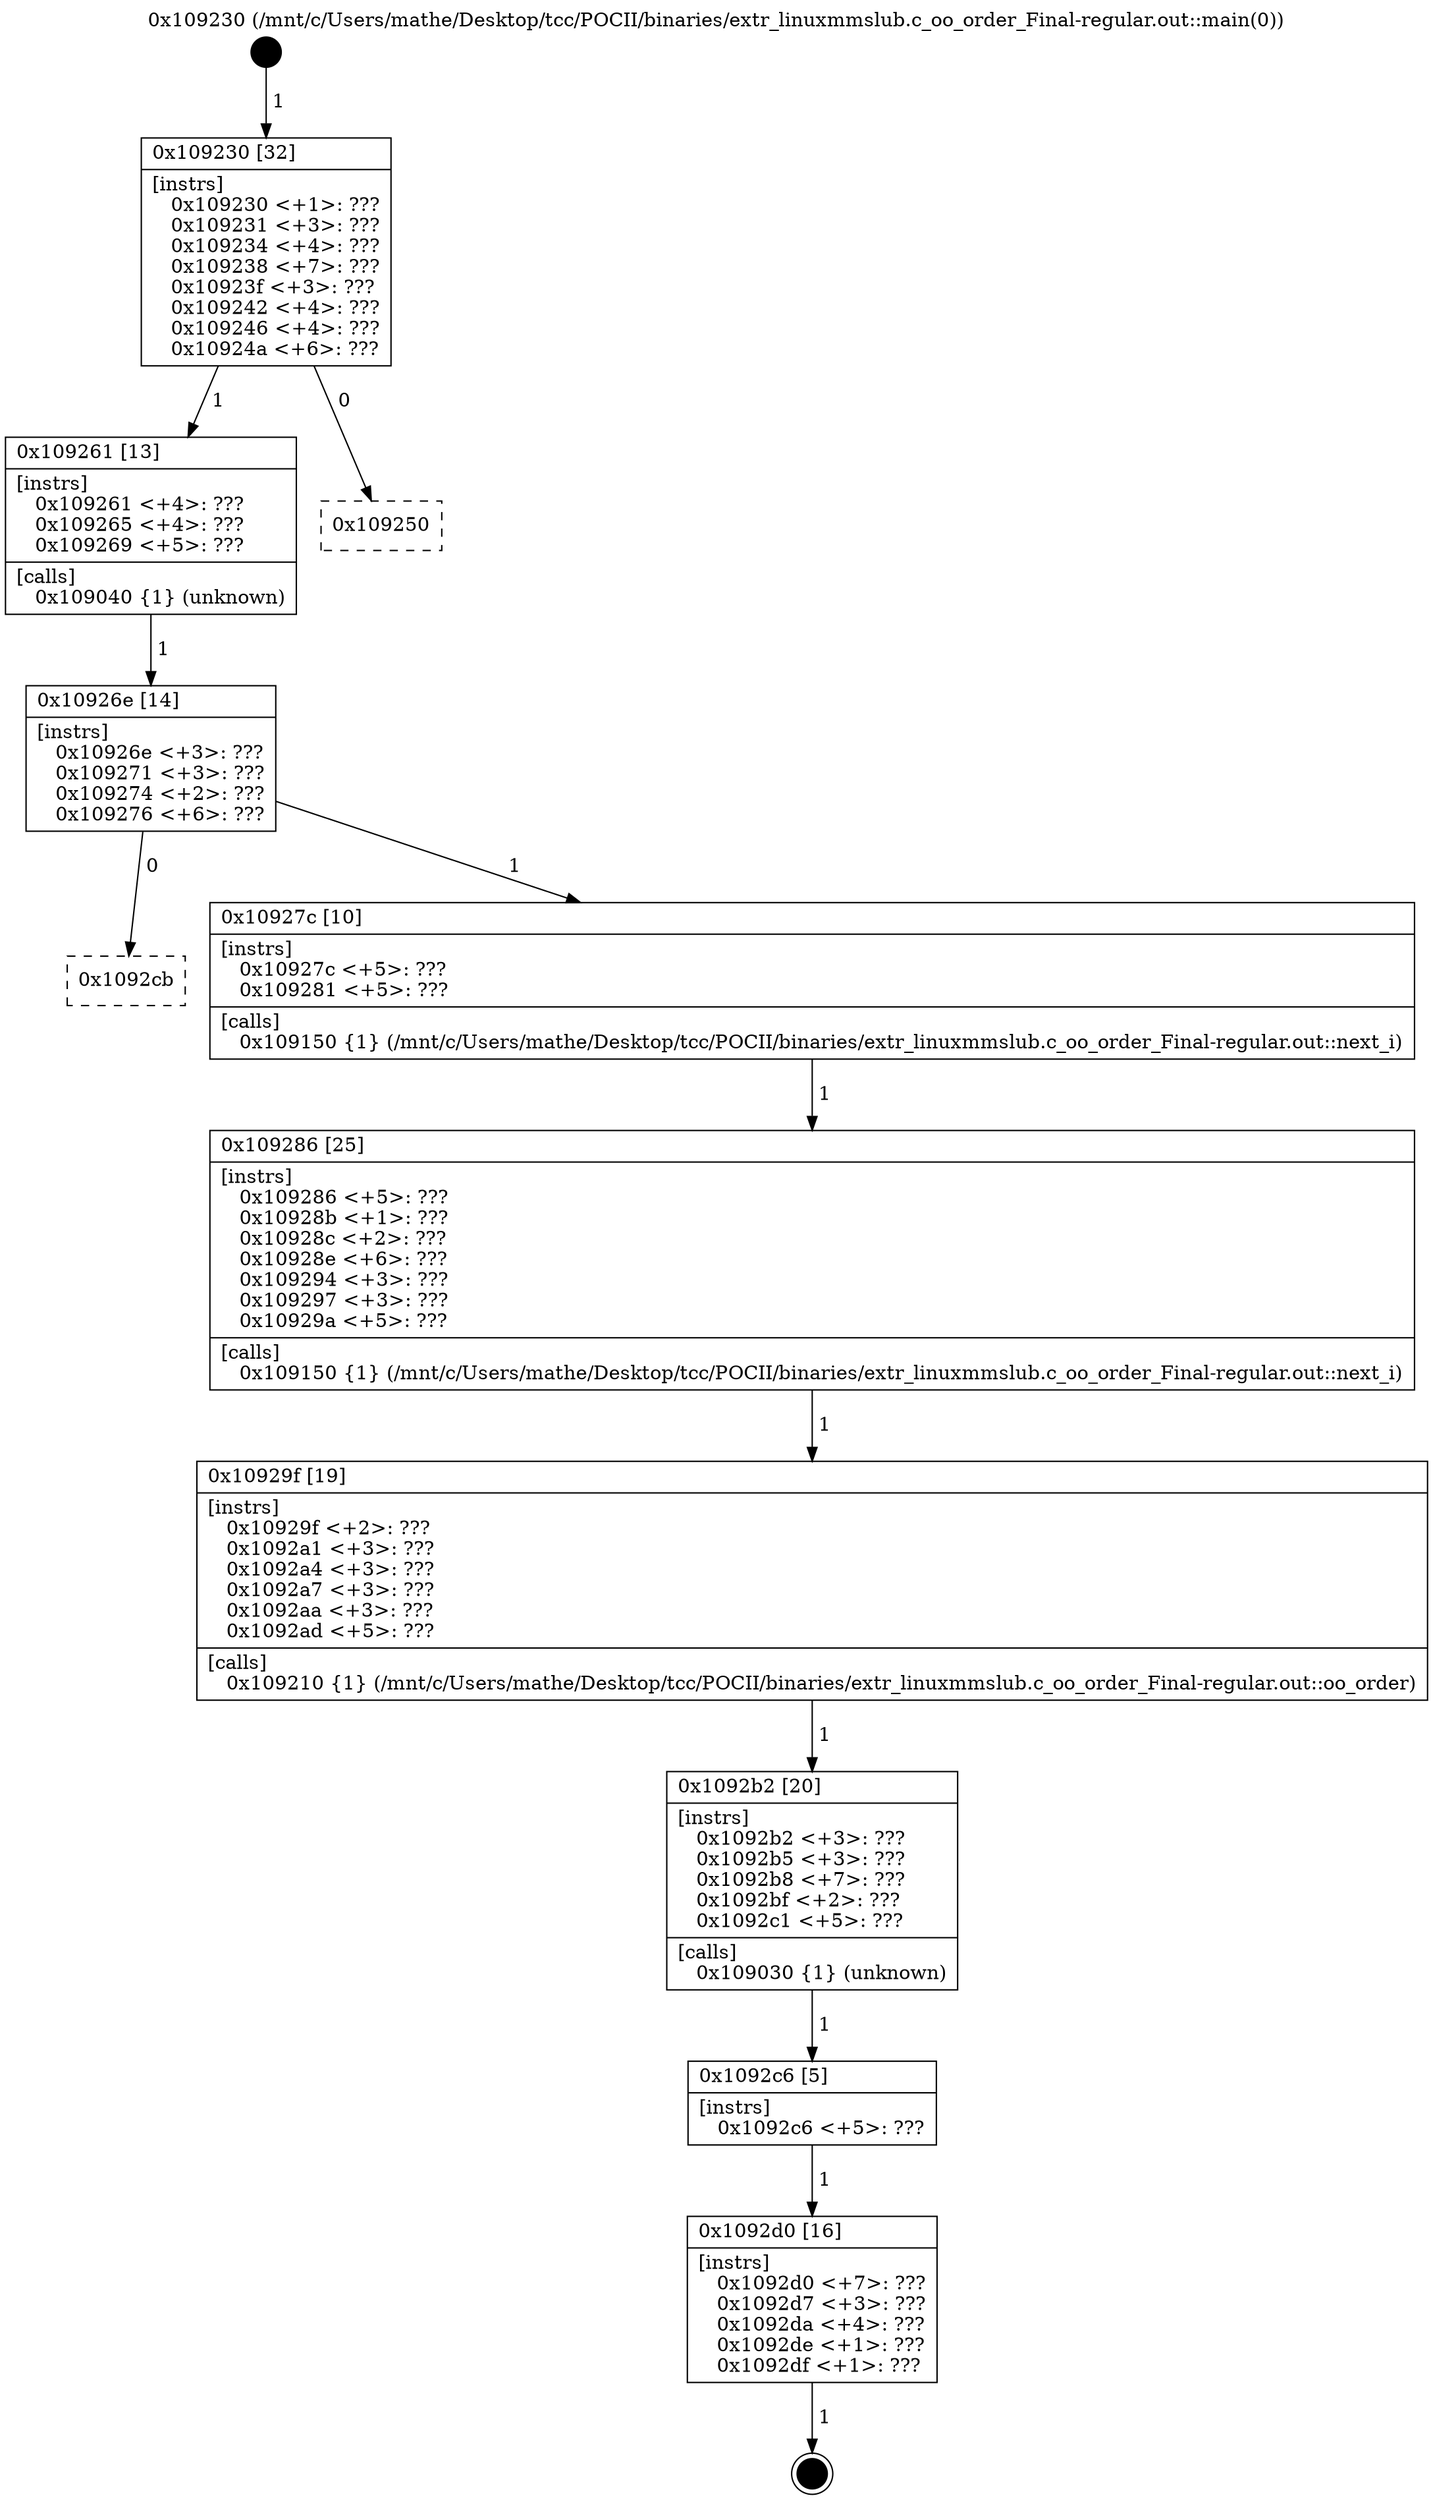 digraph "0x109230" {
  label = "0x109230 (/mnt/c/Users/mathe/Desktop/tcc/POCII/binaries/extr_linuxmmslub.c_oo_order_Final-regular.out::main(0))"
  labelloc = "t"
  node[shape=record]

  Entry [label="",width=0.3,height=0.3,shape=circle,fillcolor=black,style=filled]
  "0x109230" [label="{
     0x109230 [32]\l
     | [instrs]\l
     &nbsp;&nbsp;0x109230 \<+1\>: ???\l
     &nbsp;&nbsp;0x109231 \<+3\>: ???\l
     &nbsp;&nbsp;0x109234 \<+4\>: ???\l
     &nbsp;&nbsp;0x109238 \<+7\>: ???\l
     &nbsp;&nbsp;0x10923f \<+3\>: ???\l
     &nbsp;&nbsp;0x109242 \<+4\>: ???\l
     &nbsp;&nbsp;0x109246 \<+4\>: ???\l
     &nbsp;&nbsp;0x10924a \<+6\>: ???\l
  }"]
  "0x109261" [label="{
     0x109261 [13]\l
     | [instrs]\l
     &nbsp;&nbsp;0x109261 \<+4\>: ???\l
     &nbsp;&nbsp;0x109265 \<+4\>: ???\l
     &nbsp;&nbsp;0x109269 \<+5\>: ???\l
     | [calls]\l
     &nbsp;&nbsp;0x109040 \{1\} (unknown)\l
  }"]
  "0x109250" [label="{
     0x109250\l
  }", style=dashed]
  "0x10926e" [label="{
     0x10926e [14]\l
     | [instrs]\l
     &nbsp;&nbsp;0x10926e \<+3\>: ???\l
     &nbsp;&nbsp;0x109271 \<+3\>: ???\l
     &nbsp;&nbsp;0x109274 \<+2\>: ???\l
     &nbsp;&nbsp;0x109276 \<+6\>: ???\l
  }"]
  "0x1092cb" [label="{
     0x1092cb\l
  }", style=dashed]
  "0x10927c" [label="{
     0x10927c [10]\l
     | [instrs]\l
     &nbsp;&nbsp;0x10927c \<+5\>: ???\l
     &nbsp;&nbsp;0x109281 \<+5\>: ???\l
     | [calls]\l
     &nbsp;&nbsp;0x109150 \{1\} (/mnt/c/Users/mathe/Desktop/tcc/POCII/binaries/extr_linuxmmslub.c_oo_order_Final-regular.out::next_i)\l
  }"]
  Exit [label="",width=0.3,height=0.3,shape=circle,fillcolor=black,style=filled,peripheries=2]
  "0x109286" [label="{
     0x109286 [25]\l
     | [instrs]\l
     &nbsp;&nbsp;0x109286 \<+5\>: ???\l
     &nbsp;&nbsp;0x10928b \<+1\>: ???\l
     &nbsp;&nbsp;0x10928c \<+2\>: ???\l
     &nbsp;&nbsp;0x10928e \<+6\>: ???\l
     &nbsp;&nbsp;0x109294 \<+3\>: ???\l
     &nbsp;&nbsp;0x109297 \<+3\>: ???\l
     &nbsp;&nbsp;0x10929a \<+5\>: ???\l
     | [calls]\l
     &nbsp;&nbsp;0x109150 \{1\} (/mnt/c/Users/mathe/Desktop/tcc/POCII/binaries/extr_linuxmmslub.c_oo_order_Final-regular.out::next_i)\l
  }"]
  "0x10929f" [label="{
     0x10929f [19]\l
     | [instrs]\l
     &nbsp;&nbsp;0x10929f \<+2\>: ???\l
     &nbsp;&nbsp;0x1092a1 \<+3\>: ???\l
     &nbsp;&nbsp;0x1092a4 \<+3\>: ???\l
     &nbsp;&nbsp;0x1092a7 \<+3\>: ???\l
     &nbsp;&nbsp;0x1092aa \<+3\>: ???\l
     &nbsp;&nbsp;0x1092ad \<+5\>: ???\l
     | [calls]\l
     &nbsp;&nbsp;0x109210 \{1\} (/mnt/c/Users/mathe/Desktop/tcc/POCII/binaries/extr_linuxmmslub.c_oo_order_Final-regular.out::oo_order)\l
  }"]
  "0x1092b2" [label="{
     0x1092b2 [20]\l
     | [instrs]\l
     &nbsp;&nbsp;0x1092b2 \<+3\>: ???\l
     &nbsp;&nbsp;0x1092b5 \<+3\>: ???\l
     &nbsp;&nbsp;0x1092b8 \<+7\>: ???\l
     &nbsp;&nbsp;0x1092bf \<+2\>: ???\l
     &nbsp;&nbsp;0x1092c1 \<+5\>: ???\l
     | [calls]\l
     &nbsp;&nbsp;0x109030 \{1\} (unknown)\l
  }"]
  "0x1092c6" [label="{
     0x1092c6 [5]\l
     | [instrs]\l
     &nbsp;&nbsp;0x1092c6 \<+5\>: ???\l
  }"]
  "0x1092d0" [label="{
     0x1092d0 [16]\l
     | [instrs]\l
     &nbsp;&nbsp;0x1092d0 \<+7\>: ???\l
     &nbsp;&nbsp;0x1092d7 \<+3\>: ???\l
     &nbsp;&nbsp;0x1092da \<+4\>: ???\l
     &nbsp;&nbsp;0x1092de \<+1\>: ???\l
     &nbsp;&nbsp;0x1092df \<+1\>: ???\l
  }"]
  Entry -> "0x109230" [label=" 1"]
  "0x109230" -> "0x109261" [label=" 1"]
  "0x109230" -> "0x109250" [label=" 0"]
  "0x109261" -> "0x10926e" [label=" 1"]
  "0x10926e" -> "0x1092cb" [label=" 0"]
  "0x10926e" -> "0x10927c" [label=" 1"]
  "0x1092d0" -> Exit [label=" 1"]
  "0x10927c" -> "0x109286" [label=" 1"]
  "0x109286" -> "0x10929f" [label=" 1"]
  "0x10929f" -> "0x1092b2" [label=" 1"]
  "0x1092b2" -> "0x1092c6" [label=" 1"]
  "0x1092c6" -> "0x1092d0" [label=" 1"]
}
